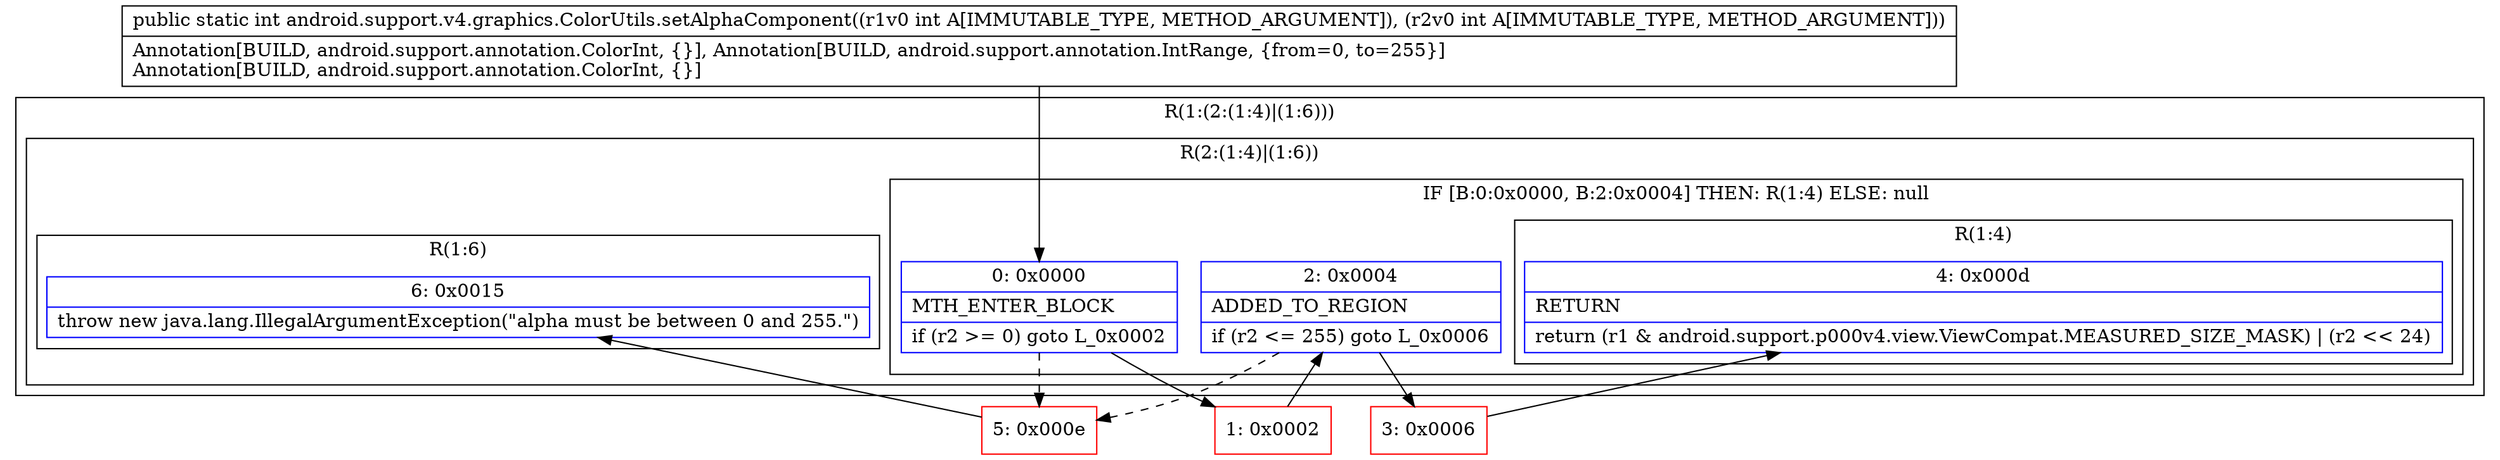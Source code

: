 digraph "CFG forandroid.support.v4.graphics.ColorUtils.setAlphaComponent(II)I" {
subgraph cluster_Region_1138503636 {
label = "R(1:(2:(1:4)|(1:6)))";
node [shape=record,color=blue];
subgraph cluster_Region_1328874929 {
label = "R(2:(1:4)|(1:6))";
node [shape=record,color=blue];
subgraph cluster_IfRegion_1037288044 {
label = "IF [B:0:0x0000, B:2:0x0004] THEN: R(1:4) ELSE: null";
node [shape=record,color=blue];
Node_0 [shape=record,label="{0\:\ 0x0000|MTH_ENTER_BLOCK\l|if (r2 \>= 0) goto L_0x0002\l}"];
Node_2 [shape=record,label="{2\:\ 0x0004|ADDED_TO_REGION\l|if (r2 \<= 255) goto L_0x0006\l}"];
subgraph cluster_Region_280883426 {
label = "R(1:4)";
node [shape=record,color=blue];
Node_4 [shape=record,label="{4\:\ 0x000d|RETURN\l|return (r1 & android.support.p000v4.view.ViewCompat.MEASURED_SIZE_MASK) \| (r2 \<\< 24)\l}"];
}
}
subgraph cluster_Region_851300270 {
label = "R(1:6)";
node [shape=record,color=blue];
Node_6 [shape=record,label="{6\:\ 0x0015|throw new java.lang.IllegalArgumentException(\"alpha must be between 0 and 255.\")\l}"];
}
}
}
Node_1 [shape=record,color=red,label="{1\:\ 0x0002}"];
Node_3 [shape=record,color=red,label="{3\:\ 0x0006}"];
Node_5 [shape=record,color=red,label="{5\:\ 0x000e}"];
MethodNode[shape=record,label="{public static int android.support.v4.graphics.ColorUtils.setAlphaComponent((r1v0 int A[IMMUTABLE_TYPE, METHOD_ARGUMENT]), (r2v0 int A[IMMUTABLE_TYPE, METHOD_ARGUMENT]))  | Annotation[BUILD, android.support.annotation.ColorInt, \{\}], Annotation[BUILD, android.support.annotation.IntRange, \{from=0, to=255\}]\lAnnotation[BUILD, android.support.annotation.ColorInt, \{\}]\l}"];
MethodNode -> Node_0;
Node_0 -> Node_1;
Node_0 -> Node_5[style=dashed];
Node_2 -> Node_3;
Node_2 -> Node_5[style=dashed];
Node_1 -> Node_2;
Node_3 -> Node_4;
Node_5 -> Node_6;
}

